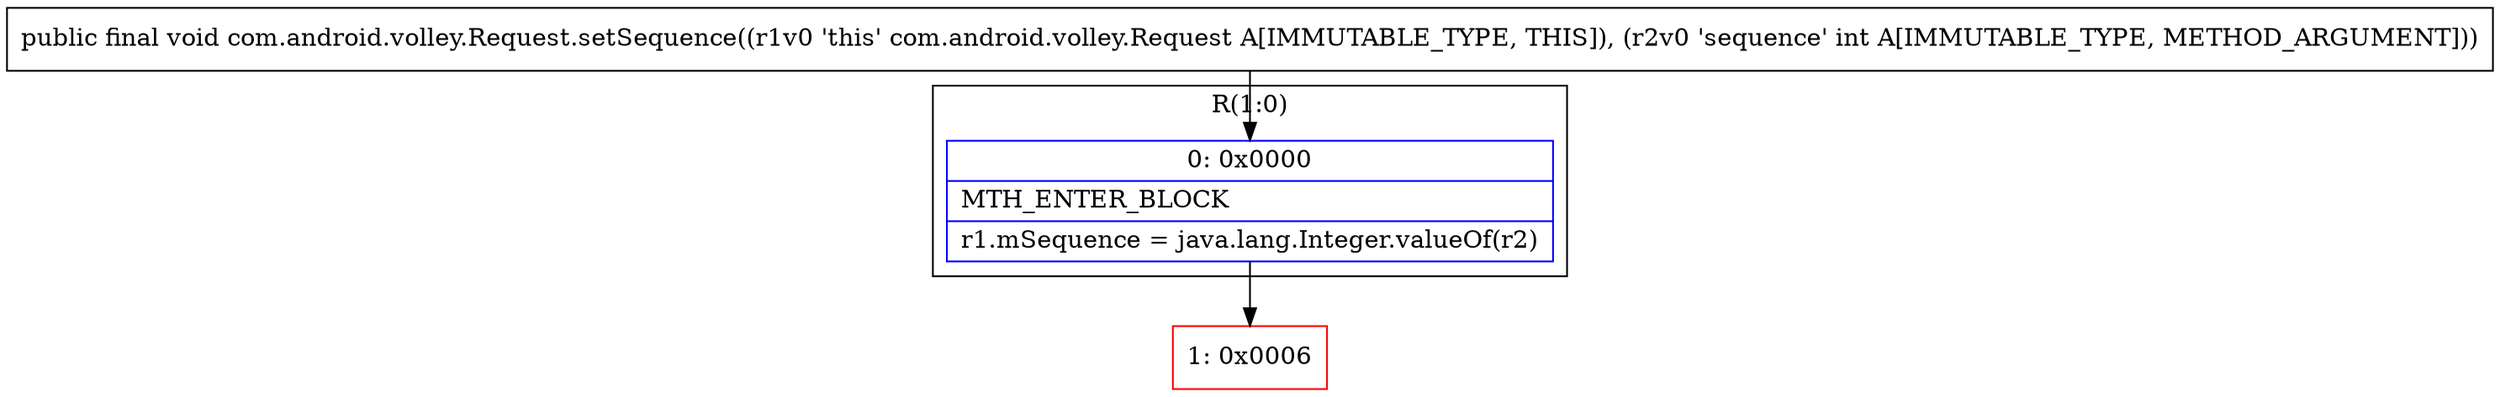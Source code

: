 digraph "CFG forcom.android.volley.Request.setSequence(I)V" {
subgraph cluster_Region_1587998707 {
label = "R(1:0)";
node [shape=record,color=blue];
Node_0 [shape=record,label="{0\:\ 0x0000|MTH_ENTER_BLOCK\l|r1.mSequence = java.lang.Integer.valueOf(r2)\l}"];
}
Node_1 [shape=record,color=red,label="{1\:\ 0x0006}"];
MethodNode[shape=record,label="{public final void com.android.volley.Request.setSequence((r1v0 'this' com.android.volley.Request A[IMMUTABLE_TYPE, THIS]), (r2v0 'sequence' int A[IMMUTABLE_TYPE, METHOD_ARGUMENT])) }"];
MethodNode -> Node_0;
Node_0 -> Node_1;
}

